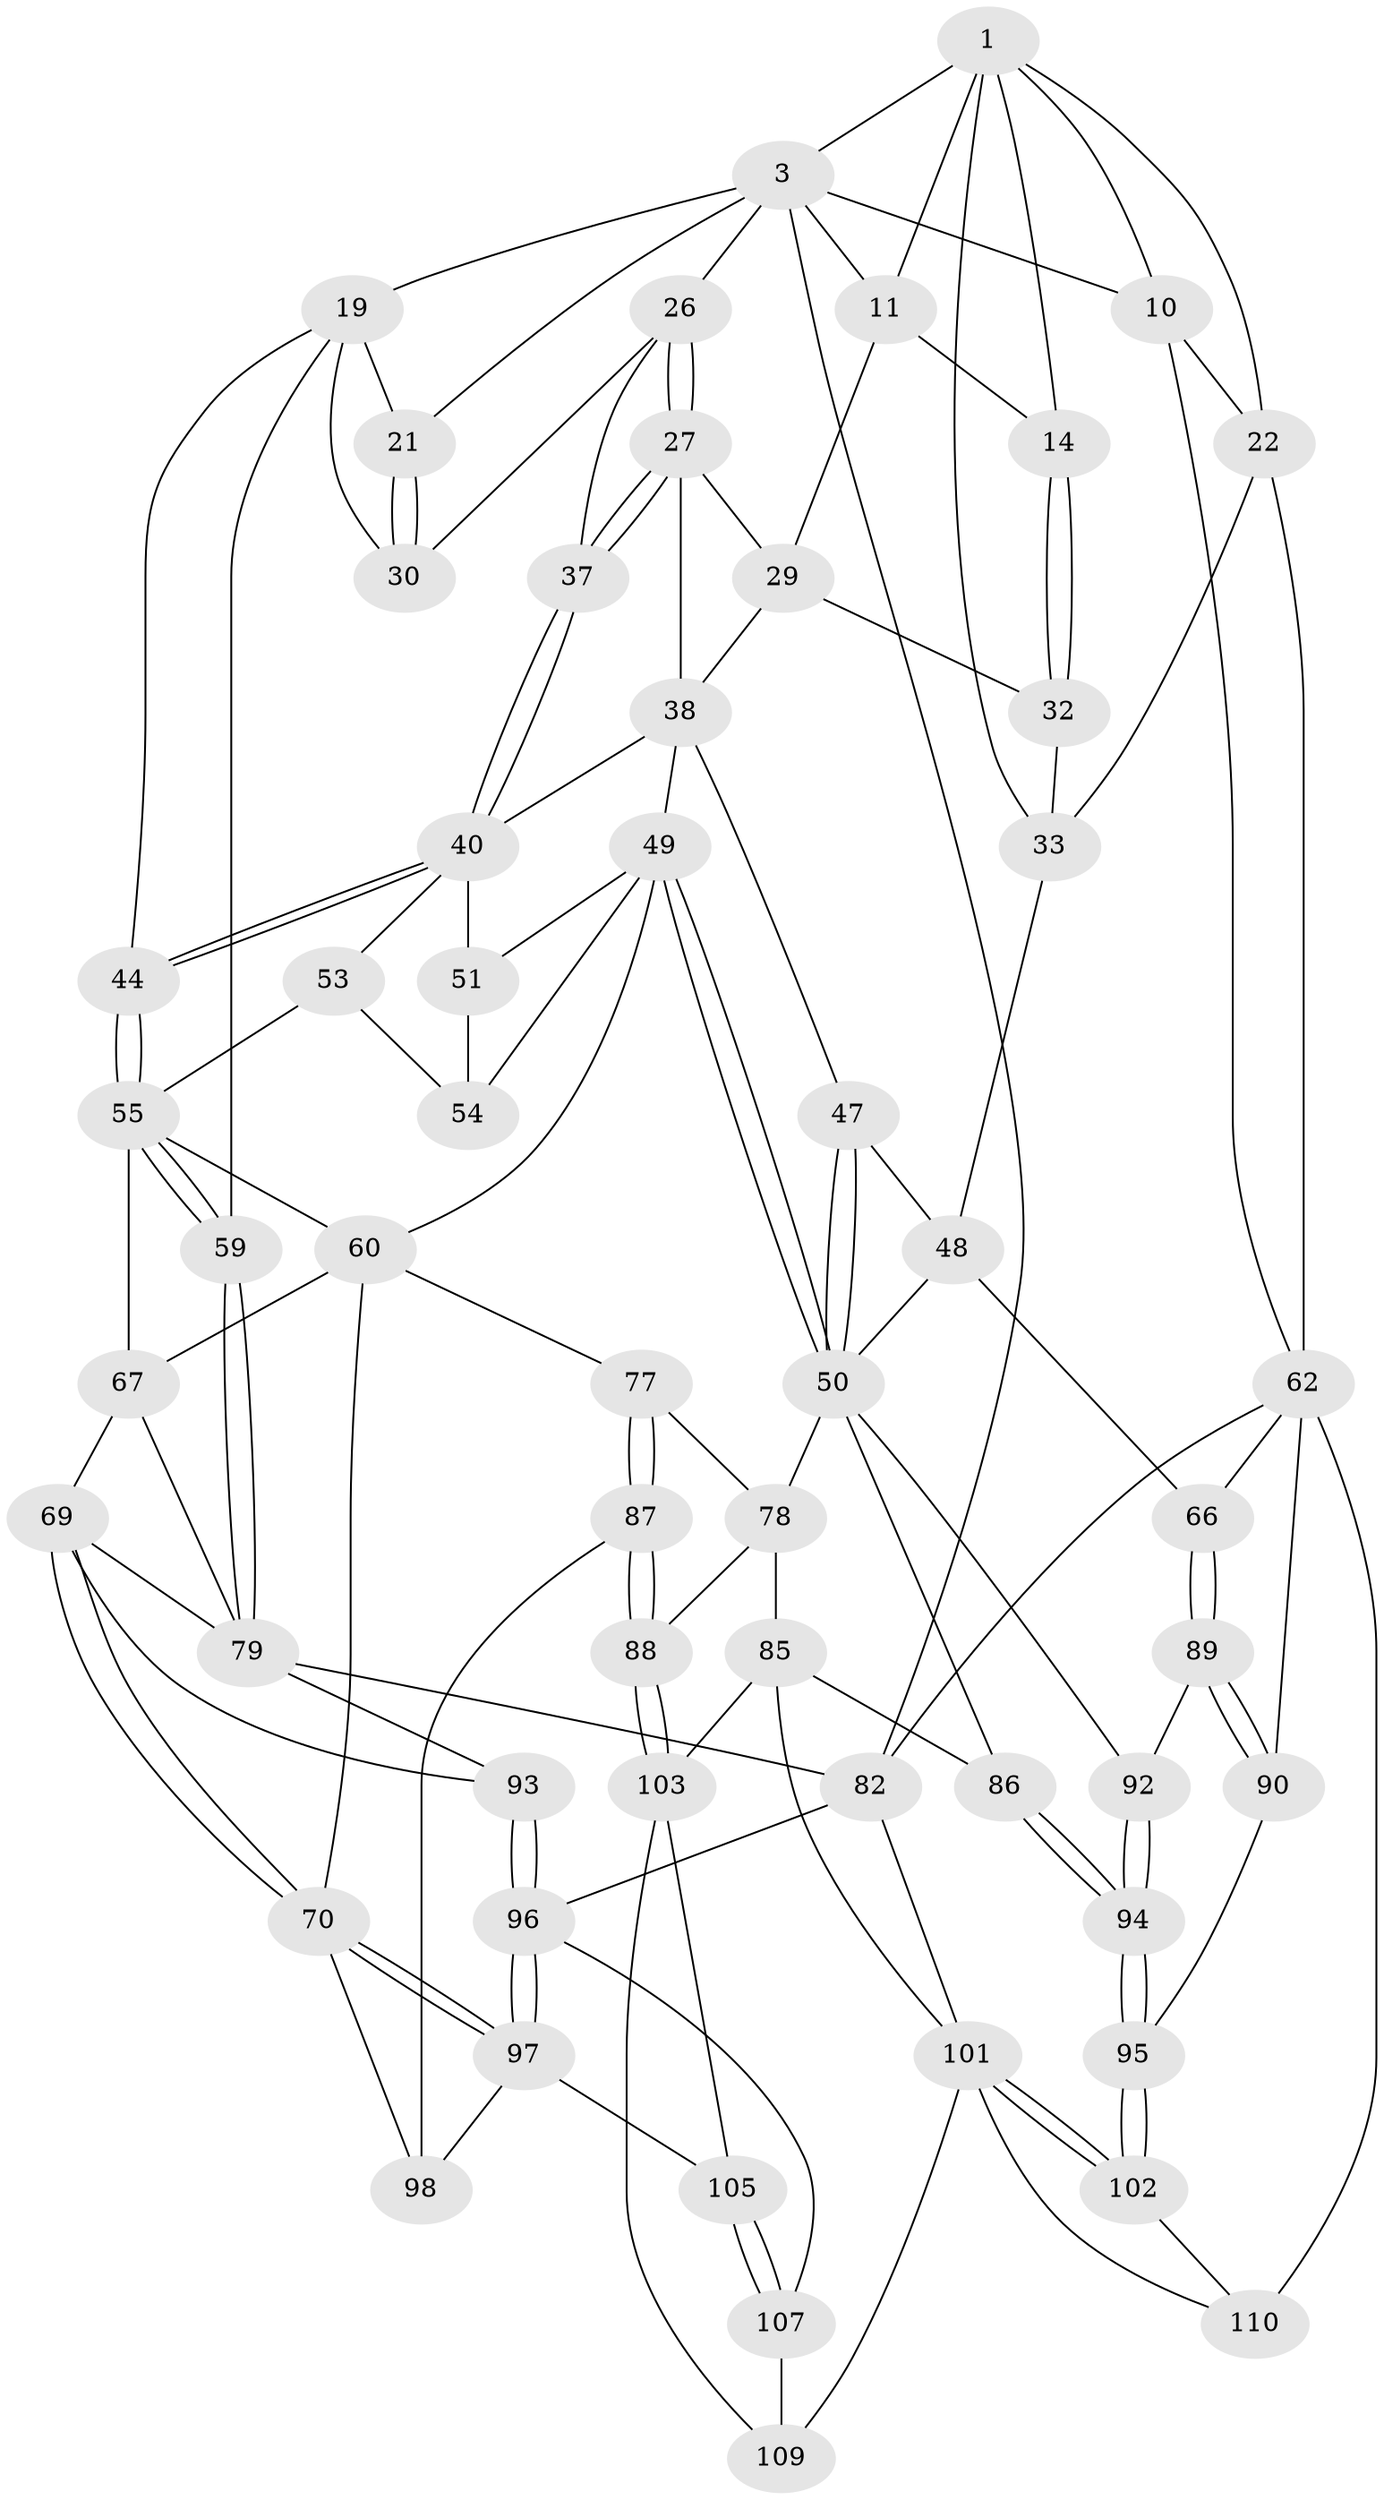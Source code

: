 // original degree distribution, {3: 0.017391304347826087, 4: 0.24347826086956523, 6: 0.21739130434782608, 5: 0.5217391304347826}
// Generated by graph-tools (version 1.1) at 2025/16/03/09/25 04:16:53]
// undirected, 57 vertices, 135 edges
graph export_dot {
graph [start="1"]
  node [color=gray90,style=filled];
  1 [pos="+0.3857324514242811+0",super="+2+6"];
  3 [pos="+1+0",super="+4+16"];
  10 [pos="+0+0.16306269578106816"];
  11 [pos="+0.6944124740326449+0",super="+12"];
  14 [pos="+0.43991384927965915+0.15178291267476426"];
  19 [pos="+1+0.29378134843935216",super="+20+35"];
  21 [pos="+0.8991941979869651+0.21687207659322316"];
  22 [pos="+0.12743035875506487+0.23900633673019636",super="+23"];
  26 [pos="+0.7733040313262945+0.18325558638203482",super="+31"];
  27 [pos="+0.7220649619929713+0.22253212888987053",super="+28"];
  29 [pos="+0.5811097106715003+0.15993913035124402",super="+34"];
  30 [pos="+0.8677698351485618+0.24064426860838906"];
  32 [pos="+0.4804924655521132+0.2966513285903919"];
  33 [pos="+0.39407760600377056+0.29627340114729395",super="+45"];
  37 [pos="+0.7678513789884039+0.33835804080178633"];
  38 [pos="+0.6526273230761039+0.33218623863708624",super="+39+43"];
  40 [pos="+0.7702967671091627+0.3703431203329286",super="+41"];
  44 [pos="+0.8088340863573451+0.379208674849992"];
  47 [pos="+0.5014330351782091+0.4733749086669647"];
  48 [pos="+0.3968707579813477+0.4628108550312004",super="+65"];
  49 [pos="+0.5698654705182332+0.4995528558101241",super="+52"];
  50 [pos="+0.5106646514196493+0.48333731488827825",super="+73"];
  51 [pos="+0.6566358219172606+0.42981043025542914"];
  53 [pos="+0.7359784596442541+0.4245764782226857"];
  54 [pos="+0.7195162658648543+0.43097886574955735"];
  55 [pos="+0.8709375676143744+0.4785294509433518",super="+56"];
  59 [pos="+1+0.39589239428118533"];
  60 [pos="+0.6907287745029186+0.5371155004132074",super="+61"];
  62 [pos="+0.20238368070180698+0.5706125523917588",super="+63"];
  66 [pos="+0.21266804278932155+0.5778171929708306"];
  67 [pos="+0.8524456464717961+0.5419744268966101",super="+68"];
  69 [pos="+0.8013791792237971+0.6444508393081427",super="+81"];
  70 [pos="+0.7708080593263669+0.6609116716956734",super="+71"];
  77 [pos="+0.5525297153046067+0.6472592445238421"];
  78 [pos="+0.5462563809446738+0.6448631433149199",super="+84"];
  79 [pos="+1+0.6063750333539274",super="+83+80"];
  82 [pos="+1+1",super="+111"];
  85 [pos="+0.4263548609779332+0.7202015327045367",super="+100"];
  86 [pos="+0.4129518711584284+0.7111255603485793"];
  87 [pos="+0.5267664741410021+0.7604732115402362"];
  88 [pos="+0.5085801809195726+0.7686639781328376"];
  89 [pos="+0.22378362120016854+0.6580538541123822"];
  90 [pos="+0.17746364379097973+0.7235215424770229"];
  92 [pos="+0.25593343964071635+0.6854499377769857"];
  93 [pos="+1+0.7834042991595743"];
  94 [pos="+0.2949298406537497+0.8109158909979176"];
  95 [pos="+0.2858729183019353+0.8258467597226687"];
  96 [pos="+0.8939157878004772+0.8270790545322666",super="+106"];
  97 [pos="+0.8921526850893124+0.8262403474307136",super="+99"];
  98 [pos="+0.685923289444501+0.7209777932694648"];
  101 [pos="+0.31139176556948955+0.8860486489061031",super="+113"];
  102 [pos="+0.28177770207710395+0.8443023234757718"];
  103 [pos="+0.5150937022382452+0.844298280243667",super="+104"];
  105 [pos="+0.6874781167723956+0.822784751571315"];
  107 [pos="+0.6933268866533354+0.9254855651981114",super="+108"];
  109 [pos="+0.6076772620597838+1"];
  110 [pos="+0.17565751243406472+0.8718895061562983",super="+114"];
  1 -- 3 [weight=2];
  1 -- 11 [weight=2];
  1 -- 33;
  1 -- 22 [weight=2];
  1 -- 10;
  1 -- 14;
  3 -- 82;
  3 -- 19 [weight=2];
  3 -- 10;
  3 -- 21;
  3 -- 26;
  3 -- 11;
  10 -- 22;
  10 -- 62;
  11 -- 29;
  11 -- 14;
  14 -- 32;
  14 -- 32;
  19 -- 21;
  19 -- 59;
  19 -- 44;
  19 -- 30;
  21 -- 30;
  21 -- 30;
  22 -- 33;
  22 -- 62 [weight=2];
  26 -- 27;
  26 -- 27;
  26 -- 37;
  26 -- 30;
  27 -- 37;
  27 -- 37;
  27 -- 29;
  27 -- 38;
  29 -- 32;
  29 -- 38;
  32 -- 33;
  33 -- 48;
  37 -- 40;
  37 -- 40;
  38 -- 47;
  38 -- 49;
  38 -- 40;
  40 -- 44;
  40 -- 44;
  40 -- 51;
  40 -- 53;
  44 -- 55;
  44 -- 55;
  47 -- 48;
  47 -- 50;
  47 -- 50;
  48 -- 50;
  48 -- 66;
  49 -- 50;
  49 -- 50;
  49 -- 51;
  49 -- 54;
  49 -- 60;
  50 -- 86;
  50 -- 92;
  50 -- 78;
  51 -- 54;
  53 -- 54;
  53 -- 55;
  55 -- 59;
  55 -- 59;
  55 -- 67;
  55 -- 60;
  59 -- 79;
  59 -- 79;
  60 -- 67;
  60 -- 77;
  60 -- 70;
  62 -- 66;
  62 -- 82;
  62 -- 110 [weight=2];
  62 -- 90;
  66 -- 89;
  66 -- 89;
  67 -- 69;
  67 -- 79;
  69 -- 70;
  69 -- 70;
  69 -- 93;
  69 -- 79;
  70 -- 97;
  70 -- 97;
  70 -- 98;
  77 -- 78;
  77 -- 87;
  77 -- 87;
  78 -- 88;
  78 -- 85;
  79 -- 82;
  79 -- 93;
  82 -- 96;
  82 -- 101;
  85 -- 86;
  85 -- 101;
  85 -- 103;
  86 -- 94;
  86 -- 94;
  87 -- 88;
  87 -- 88;
  87 -- 98;
  88 -- 103;
  88 -- 103;
  89 -- 90;
  89 -- 90;
  89 -- 92;
  90 -- 95;
  92 -- 94;
  92 -- 94;
  93 -- 96;
  93 -- 96;
  94 -- 95;
  94 -- 95;
  95 -- 102;
  95 -- 102;
  96 -- 97;
  96 -- 97;
  96 -- 107 [weight=2];
  97 -- 98;
  97 -- 105;
  101 -- 102;
  101 -- 102;
  101 -- 109;
  101 -- 110;
  102 -- 110;
  103 -- 105;
  103 -- 109;
  105 -- 107;
  105 -- 107;
  107 -- 109;
}
